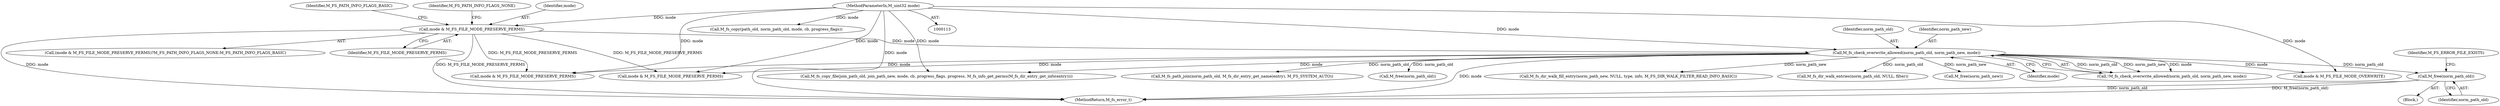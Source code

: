 digraph "0_mstdlib_db124b8f607dd0a40a9aef2d4d468fad433522a7_0@API" {
"1000275" [label="(Call,M_free(norm_path_old))"];
"1000266" [label="(Call,M_fs_check_overwrite_allowed(norm_path_old, norm_path_new, mode))"];
"1000242" [label="(Call,mode & M_FS_FILE_MODE_PRESERVE_PERMS)"];
"1000116" [label="(MethodParameterIn,M_uint32 mode)"];
"1000268" [label="(Identifier,norm_path_new)"];
"1000246" [label="(Identifier,M_FS_PATH_INFO_FLAGS_BASIC)"];
"1000269" [label="(Identifier,mode)"];
"1000273" [label="(Call,M_free(norm_path_new))"];
"1000116" [label="(MethodParameterIn,M_uint32 mode)"];
"1000245" [label="(Identifier,M_FS_PATH_INFO_FLAGS_NONE)"];
"1000243" [label="(Identifier,mode)"];
"1000590" [label="(Call,mode & M_FS_FILE_MODE_OVERWRITE)"];
"1000265" [label="(Call,!M_fs_check_overwrite_allowed(norm_path_old, norm_path_new, mode))"];
"1000609" [label="(MethodReturn,M_fs_error_t)"];
"1000425" [label="(Call,M_fs_path_join(norm_path_old, M_fs_dir_entry_get_name(entry), M_FS_SYSTEM_AUTO))"];
"1000496" [label="(Call,mode & M_FS_FILE_MODE_PRESERVE_PERMS)"];
"1000266" [label="(Call,M_fs_check_overwrite_allowed(norm_path_old, norm_path_new, mode))"];
"1000203" [label="(Call,M_fs_copy(path_old, norm_path_old, mode, cb, progress_flags))"];
"1000296" [label="(Call,mode & M_FS_FILE_MODE_PRESERVE_PERMS)"];
"1000275" [label="(Call,M_free(norm_path_old))"];
"1000605" [label="(Call,M_free(norm_path_old))"];
"1000242" [label="(Call,mode & M_FS_FILE_MODE_PRESERVE_PERMS)"];
"1000511" [label="(Call,M_fs_copy_file(join_path_old, join_path_new, mode, cb, progress_flags, progress, M_fs_info_get_perms(M_fs_dir_entry_get_info(entry))))"];
"1000270" [label="(Block,)"];
"1000278" [label="(Identifier,M_FS_ERROR_FILE_EXISTS)"];
"1000241" [label="(Call,(mode & M_FS_FILE_MODE_PRESERVE_PERMS)?M_FS_PATH_INFO_FLAGS_NONE:M_FS_PATH_INFO_FLAGS_BASIC)"];
"1000284" [label="(Call,M_fs_dir_walk_fill_entry(norm_path_new, NULL, type, info, M_FS_DIR_WALK_FILTER_READ_INFO_BASIC))"];
"1000319" [label="(Call,M_fs_dir_walk_entries(norm_path_old, NULL, filter))"];
"1000244" [label="(Identifier,M_FS_FILE_MODE_PRESERVE_PERMS)"];
"1000276" [label="(Identifier,norm_path_old)"];
"1000267" [label="(Identifier,norm_path_old)"];
"1000275" -> "1000270"  [label="AST: "];
"1000275" -> "1000276"  [label="CFG: "];
"1000276" -> "1000275"  [label="AST: "];
"1000278" -> "1000275"  [label="CFG: "];
"1000275" -> "1000609"  [label="DDG: M_free(norm_path_old)"];
"1000275" -> "1000609"  [label="DDG: norm_path_old"];
"1000266" -> "1000275"  [label="DDG: norm_path_old"];
"1000266" -> "1000265"  [label="AST: "];
"1000266" -> "1000269"  [label="CFG: "];
"1000267" -> "1000266"  [label="AST: "];
"1000268" -> "1000266"  [label="AST: "];
"1000269" -> "1000266"  [label="AST: "];
"1000265" -> "1000266"  [label="CFG: "];
"1000266" -> "1000609"  [label="DDG: mode"];
"1000266" -> "1000265"  [label="DDG: norm_path_old"];
"1000266" -> "1000265"  [label="DDG: norm_path_new"];
"1000266" -> "1000265"  [label="DDG: mode"];
"1000242" -> "1000266"  [label="DDG: mode"];
"1000116" -> "1000266"  [label="DDG: mode"];
"1000266" -> "1000273"  [label="DDG: norm_path_new"];
"1000266" -> "1000284"  [label="DDG: norm_path_new"];
"1000266" -> "1000296"  [label="DDG: mode"];
"1000266" -> "1000319"  [label="DDG: norm_path_old"];
"1000266" -> "1000425"  [label="DDG: norm_path_old"];
"1000266" -> "1000496"  [label="DDG: mode"];
"1000266" -> "1000511"  [label="DDG: mode"];
"1000266" -> "1000590"  [label="DDG: mode"];
"1000266" -> "1000605"  [label="DDG: norm_path_old"];
"1000242" -> "1000241"  [label="AST: "];
"1000242" -> "1000244"  [label="CFG: "];
"1000243" -> "1000242"  [label="AST: "];
"1000244" -> "1000242"  [label="AST: "];
"1000245" -> "1000242"  [label="CFG: "];
"1000246" -> "1000242"  [label="CFG: "];
"1000242" -> "1000609"  [label="DDG: M_FS_FILE_MODE_PRESERVE_PERMS"];
"1000242" -> "1000609"  [label="DDG: mode"];
"1000116" -> "1000242"  [label="DDG: mode"];
"1000242" -> "1000296"  [label="DDG: M_FS_FILE_MODE_PRESERVE_PERMS"];
"1000242" -> "1000496"  [label="DDG: M_FS_FILE_MODE_PRESERVE_PERMS"];
"1000116" -> "1000113"  [label="AST: "];
"1000116" -> "1000609"  [label="DDG: mode"];
"1000116" -> "1000203"  [label="DDG: mode"];
"1000116" -> "1000296"  [label="DDG: mode"];
"1000116" -> "1000496"  [label="DDG: mode"];
"1000116" -> "1000511"  [label="DDG: mode"];
"1000116" -> "1000590"  [label="DDG: mode"];
}
